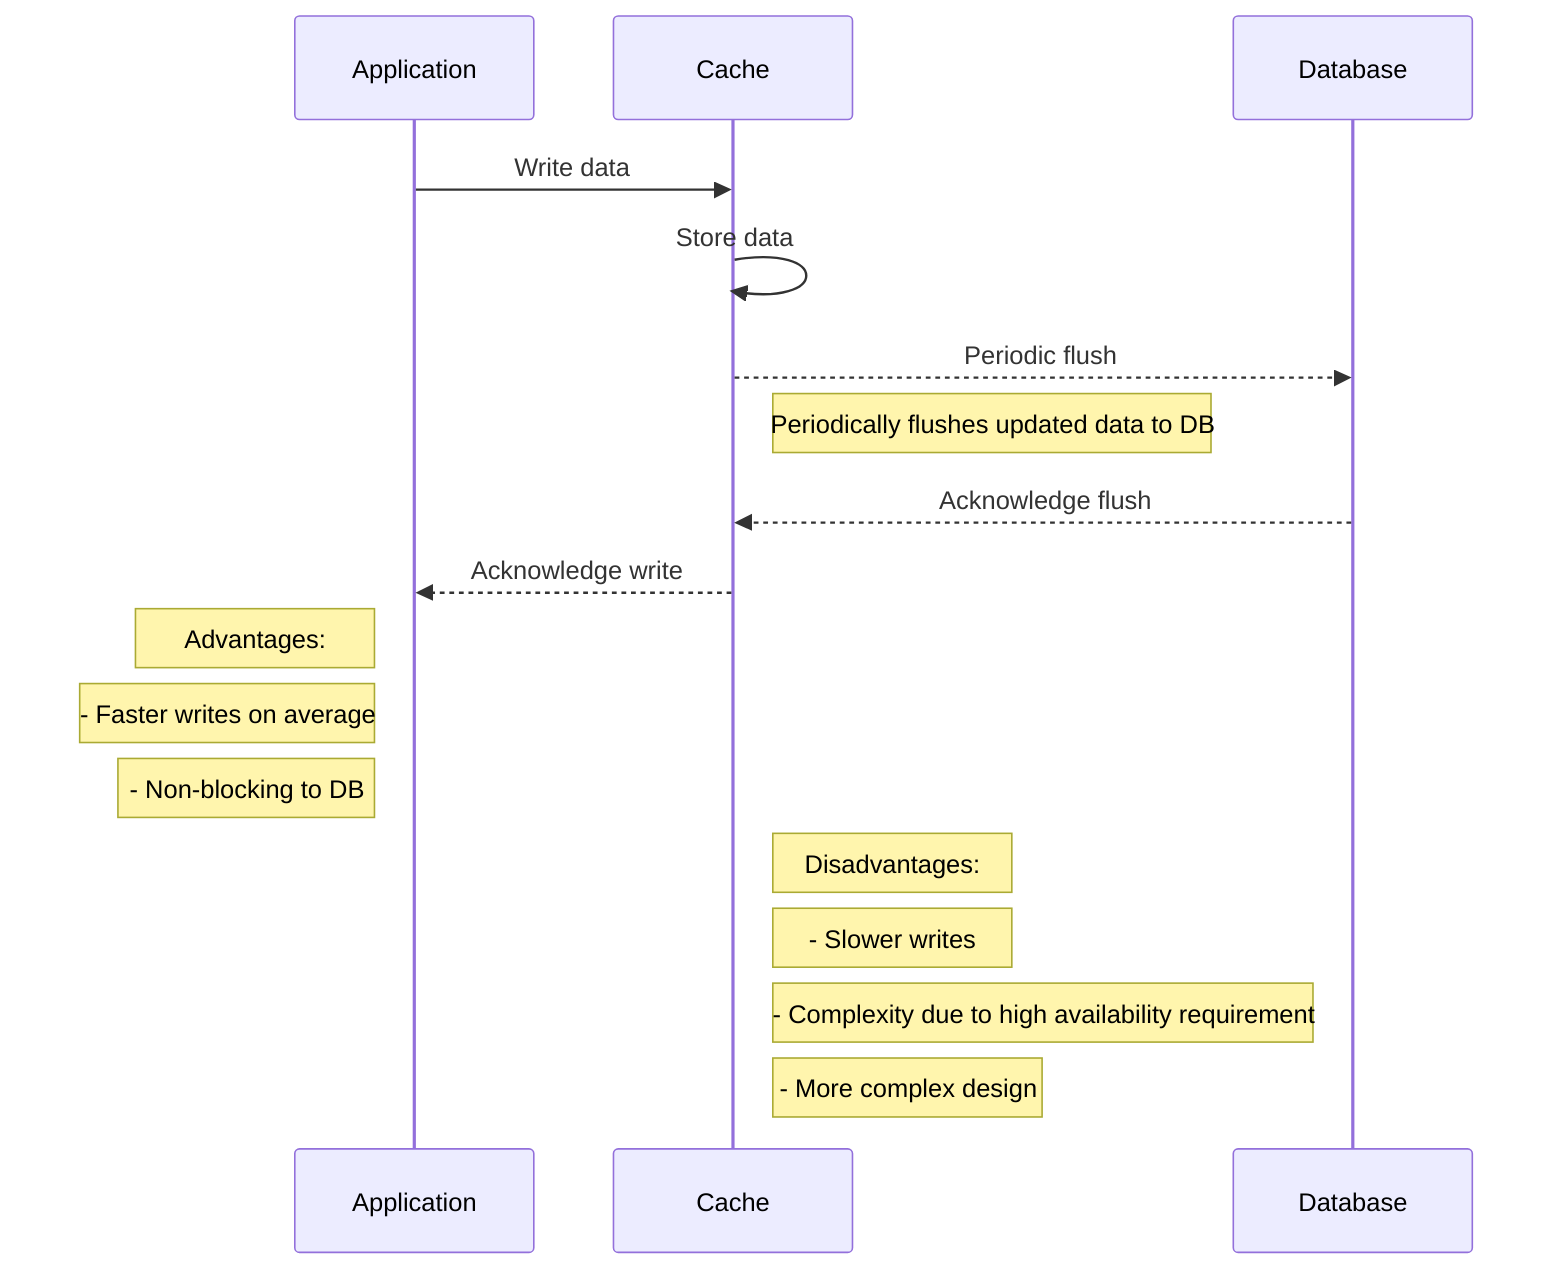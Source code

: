 sequenceDiagram
    participant App as Application
    participant Cache
    participant DB as Database

    App->>Cache: Write data
    Cache->>Cache: Store data
    Cache-->>DB: Periodic flush

    Note right of Cache: Periodically flushes updated data to DB

    DB-->>Cache: Acknowledge flush
    Cache-->>App: Acknowledge write

    Note left of App: Advantages:
    Note left of App: - Faster writes on average
    Note left of App: - Non-blocking to DB

    Note right of Cache: Disadvantages:
    Note right of Cache: - Slower writes
    Note right of Cache: - Complexity due to high availability requirement

    Note right of Cache: - More complex design
